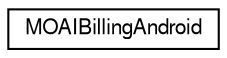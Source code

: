 digraph G
{
  edge [fontname="FreeSans",fontsize="10",labelfontname="FreeSans",labelfontsize="10"];
  node [fontname="FreeSans",fontsize="10",shape=record];
  rankdir=LR;
  Node1 [label="MOAIBillingAndroid",height=0.2,width=0.4,color="black", fillcolor="white", style="filled",URL="$class_m_o_a_i_billing_android.html",tooltip="Wrapper for in-app purchase integration on Android devices using either Google Play or Amazon..."];
}
